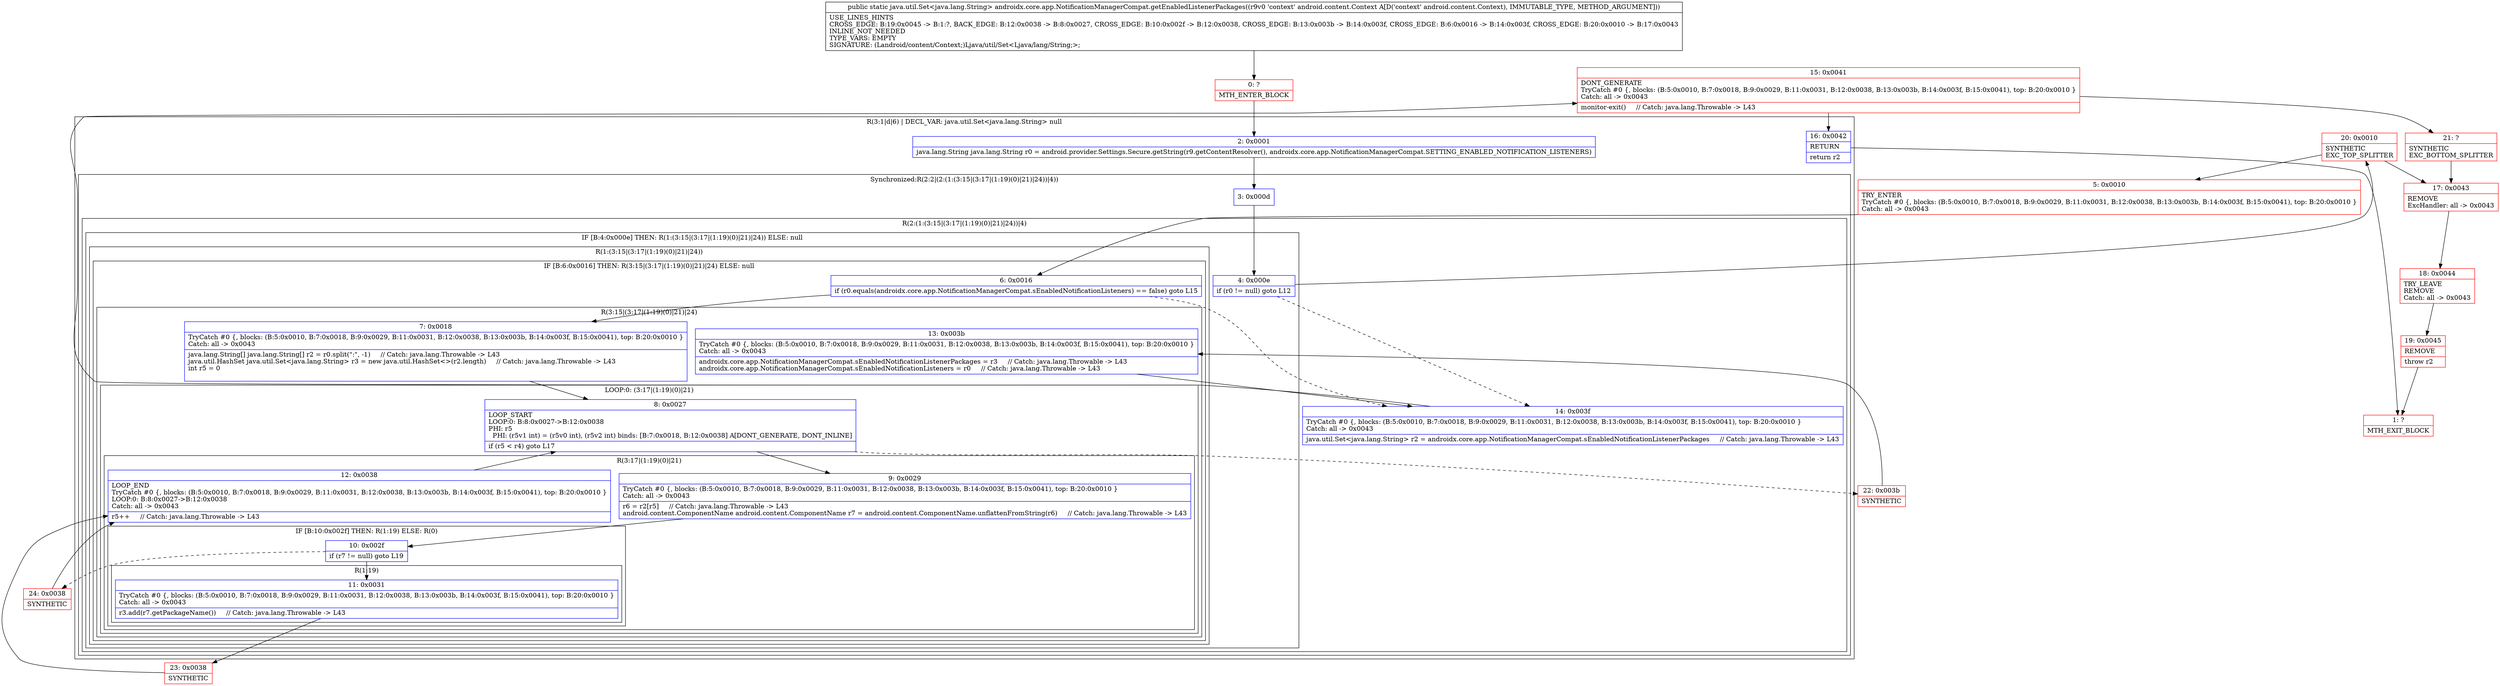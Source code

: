 digraph "CFG forandroidx.core.app.NotificationManagerCompat.getEnabledListenerPackages(Landroid\/content\/Context;)Ljava\/util\/Set;" {
subgraph cluster_Region_1300683631 {
label = "R(3:1|d|6) | DECL_VAR: java.util.Set\<java.lang.String\> null\l";
node [shape=record,color=blue];
Node_2 [shape=record,label="{2\:\ 0x0001|java.lang.String java.lang.String r0 = android.provider.Settings.Secure.getString(r9.getContentResolver(), androidx.core.app.NotificationManagerCompat.SETTING_ENABLED_NOTIFICATION_LISTENERS)\l}"];
subgraph cluster_SynchronizedRegion_27315903 {
label = "Synchronized:R(2:2|(2:(1:(3:15|(3:17|(1:19)(0)|21)|24))|4))";
node [shape=record,color=blue];
Node_3 [shape=record,label="{3\:\ 0x000d}"];
subgraph cluster_Region_570829687 {
label = "R(2:(1:(3:15|(3:17|(1:19)(0)|21)|24))|4)";
node [shape=record,color=blue];
subgraph cluster_IfRegion_460728139 {
label = "IF [B:4:0x000e] THEN: R(1:(3:15|(3:17|(1:19)(0)|21)|24)) ELSE: null";
node [shape=record,color=blue];
Node_4 [shape=record,label="{4\:\ 0x000e|if (r0 != null) goto L12\l}"];
subgraph cluster_Region_1915802137 {
label = "R(1:(3:15|(3:17|(1:19)(0)|21)|24))";
node [shape=record,color=blue];
subgraph cluster_IfRegion_1339552443 {
label = "IF [B:6:0x0016] THEN: R(3:15|(3:17|(1:19)(0)|21)|24) ELSE: null";
node [shape=record,color=blue];
Node_6 [shape=record,label="{6\:\ 0x0016|if (r0.equals(androidx.core.app.NotificationManagerCompat.sEnabledNotificationListeners) == false) goto L15\l}"];
subgraph cluster_Region_1344304353 {
label = "R(3:15|(3:17|(1:19)(0)|21)|24)";
node [shape=record,color=blue];
Node_7 [shape=record,label="{7\:\ 0x0018|TryCatch #0 \{, blocks: (B:5:0x0010, B:7:0x0018, B:9:0x0029, B:11:0x0031, B:12:0x0038, B:13:0x003b, B:14:0x003f, B:15:0x0041), top: B:20:0x0010 \}\lCatch: all \-\> 0x0043\l|java.lang.String[] java.lang.String[] r2 = r0.split(\":\", \-1)     \/\/ Catch: java.lang.Throwable \-\> L43\ljava.util.HashSet java.util.Set\<java.lang.String\> r3 = new java.util.HashSet\<\>(r2.length)     \/\/ Catch: java.lang.Throwable \-\> L43\lint r5 = 0\l\l}"];
subgraph cluster_LoopRegion_1889789069 {
label = "LOOP:0: (3:17|(1:19)(0)|21)";
node [shape=record,color=blue];
Node_8 [shape=record,label="{8\:\ 0x0027|LOOP_START\lLOOP:0: B:8:0x0027\-\>B:12:0x0038\lPHI: r5 \l  PHI: (r5v1 int) = (r5v0 int), (r5v2 int) binds: [B:7:0x0018, B:12:0x0038] A[DONT_GENERATE, DONT_INLINE]\l|if (r5 \< r4) goto L17\l}"];
subgraph cluster_Region_730234921 {
label = "R(3:17|(1:19)(0)|21)";
node [shape=record,color=blue];
Node_9 [shape=record,label="{9\:\ 0x0029|TryCatch #0 \{, blocks: (B:5:0x0010, B:7:0x0018, B:9:0x0029, B:11:0x0031, B:12:0x0038, B:13:0x003b, B:14:0x003f, B:15:0x0041), top: B:20:0x0010 \}\lCatch: all \-\> 0x0043\l|r6 = r2[r5]     \/\/ Catch: java.lang.Throwable \-\> L43\landroid.content.ComponentName android.content.ComponentName r7 = android.content.ComponentName.unflattenFromString(r6)     \/\/ Catch: java.lang.Throwable \-\> L43\l}"];
subgraph cluster_IfRegion_1909640912 {
label = "IF [B:10:0x002f] THEN: R(1:19) ELSE: R(0)";
node [shape=record,color=blue];
Node_10 [shape=record,label="{10\:\ 0x002f|if (r7 != null) goto L19\l}"];
subgraph cluster_Region_23111277 {
label = "R(1:19)";
node [shape=record,color=blue];
Node_11 [shape=record,label="{11\:\ 0x0031|TryCatch #0 \{, blocks: (B:5:0x0010, B:7:0x0018, B:9:0x0029, B:11:0x0031, B:12:0x0038, B:13:0x003b, B:14:0x003f, B:15:0x0041), top: B:20:0x0010 \}\lCatch: all \-\> 0x0043\l|r3.add(r7.getPackageName())     \/\/ Catch: java.lang.Throwable \-\> L43\l}"];
}
subgraph cluster_Region_1168947027 {
label = "R(0)";
node [shape=record,color=blue];
}
}
Node_12 [shape=record,label="{12\:\ 0x0038|LOOP_END\lTryCatch #0 \{, blocks: (B:5:0x0010, B:7:0x0018, B:9:0x0029, B:11:0x0031, B:12:0x0038, B:13:0x003b, B:14:0x003f, B:15:0x0041), top: B:20:0x0010 \}\lLOOP:0: B:8:0x0027\-\>B:12:0x0038\lCatch: all \-\> 0x0043\l|r5++     \/\/ Catch: java.lang.Throwable \-\> L43\l}"];
}
}
Node_13 [shape=record,label="{13\:\ 0x003b|TryCatch #0 \{, blocks: (B:5:0x0010, B:7:0x0018, B:9:0x0029, B:11:0x0031, B:12:0x0038, B:13:0x003b, B:14:0x003f, B:15:0x0041), top: B:20:0x0010 \}\lCatch: all \-\> 0x0043\l|androidx.core.app.NotificationManagerCompat.sEnabledNotificationListenerPackages = r3     \/\/ Catch: java.lang.Throwable \-\> L43\landroidx.core.app.NotificationManagerCompat.sEnabledNotificationListeners = r0     \/\/ Catch: java.lang.Throwable \-\> L43\l}"];
}
}
}
}
Node_14 [shape=record,label="{14\:\ 0x003f|TryCatch #0 \{, blocks: (B:5:0x0010, B:7:0x0018, B:9:0x0029, B:11:0x0031, B:12:0x0038, B:13:0x003b, B:14:0x003f, B:15:0x0041), top: B:20:0x0010 \}\lCatch: all \-\> 0x0043\l|java.util.Set\<java.lang.String\> r2 = androidx.core.app.NotificationManagerCompat.sEnabledNotificationListenerPackages     \/\/ Catch: java.lang.Throwable \-\> L43\l}"];
}
}
Node_16 [shape=record,label="{16\:\ 0x0042|RETURN\l|return r2\l}"];
}
Node_0 [shape=record,color=red,label="{0\:\ ?|MTH_ENTER_BLOCK\l}"];
Node_15 [shape=record,color=red,label="{15\:\ 0x0041|DONT_GENERATE\lTryCatch #0 \{, blocks: (B:5:0x0010, B:7:0x0018, B:9:0x0029, B:11:0x0031, B:12:0x0038, B:13:0x003b, B:14:0x003f, B:15:0x0041), top: B:20:0x0010 \}\lCatch: all \-\> 0x0043\l|monitor\-exit()     \/\/ Catch: java.lang.Throwable \-\> L43\l}"];
Node_1 [shape=record,color=red,label="{1\:\ ?|MTH_EXIT_BLOCK\l}"];
Node_21 [shape=record,color=red,label="{21\:\ ?|SYNTHETIC\lEXC_BOTTOM_SPLITTER\l}"];
Node_17 [shape=record,color=red,label="{17\:\ 0x0043|REMOVE\lExcHandler: all \-\> 0x0043\l}"];
Node_18 [shape=record,color=red,label="{18\:\ 0x0044|TRY_LEAVE\lREMOVE\lCatch: all \-\> 0x0043\l}"];
Node_19 [shape=record,color=red,label="{19\:\ 0x0045|REMOVE\l|throw r2\l}"];
Node_20 [shape=record,color=red,label="{20\:\ 0x0010|SYNTHETIC\lEXC_TOP_SPLITTER\l}"];
Node_5 [shape=record,color=red,label="{5\:\ 0x0010|TRY_ENTER\lTryCatch #0 \{, blocks: (B:5:0x0010, B:7:0x0018, B:9:0x0029, B:11:0x0031, B:12:0x0038, B:13:0x003b, B:14:0x003f, B:15:0x0041), top: B:20:0x0010 \}\lCatch: all \-\> 0x0043\l}"];
Node_23 [shape=record,color=red,label="{23\:\ 0x0038|SYNTHETIC\l}"];
Node_24 [shape=record,color=red,label="{24\:\ 0x0038|SYNTHETIC\l}"];
Node_22 [shape=record,color=red,label="{22\:\ 0x003b|SYNTHETIC\l}"];
MethodNode[shape=record,label="{public static java.util.Set\<java.lang.String\> androidx.core.app.NotificationManagerCompat.getEnabledListenerPackages((r9v0 'context' android.content.Context A[D('context' android.content.Context), IMMUTABLE_TYPE, METHOD_ARGUMENT]))  | USE_LINES_HINTS\lCROSS_EDGE: B:19:0x0045 \-\> B:1:?, BACK_EDGE: B:12:0x0038 \-\> B:8:0x0027, CROSS_EDGE: B:10:0x002f \-\> B:12:0x0038, CROSS_EDGE: B:13:0x003b \-\> B:14:0x003f, CROSS_EDGE: B:6:0x0016 \-\> B:14:0x003f, CROSS_EDGE: B:20:0x0010 \-\> B:17:0x0043\lINLINE_NOT_NEEDED\lTYPE_VARS: EMPTY\lSIGNATURE: (Landroid\/content\/Context;)Ljava\/util\/Set\<Ljava\/lang\/String;\>;\l}"];
MethodNode -> Node_0;Node_2 -> Node_3;
Node_3 -> Node_4;
Node_4 -> Node_14[style=dashed];
Node_4 -> Node_20;
Node_6 -> Node_7;
Node_6 -> Node_14[style=dashed];
Node_7 -> Node_8;
Node_8 -> Node_9;
Node_8 -> Node_22[style=dashed];
Node_9 -> Node_10;
Node_10 -> Node_11;
Node_10 -> Node_24[style=dashed];
Node_11 -> Node_23;
Node_12 -> Node_8;
Node_13 -> Node_14;
Node_14 -> Node_15;
Node_16 -> Node_1;
Node_0 -> Node_2;
Node_15 -> Node_16;
Node_15 -> Node_21;
Node_21 -> Node_17;
Node_17 -> Node_18;
Node_18 -> Node_19;
Node_19 -> Node_1;
Node_20 -> Node_5;
Node_20 -> Node_17;
Node_5 -> Node_6;
Node_23 -> Node_12;
Node_24 -> Node_12;
Node_22 -> Node_13;
}

